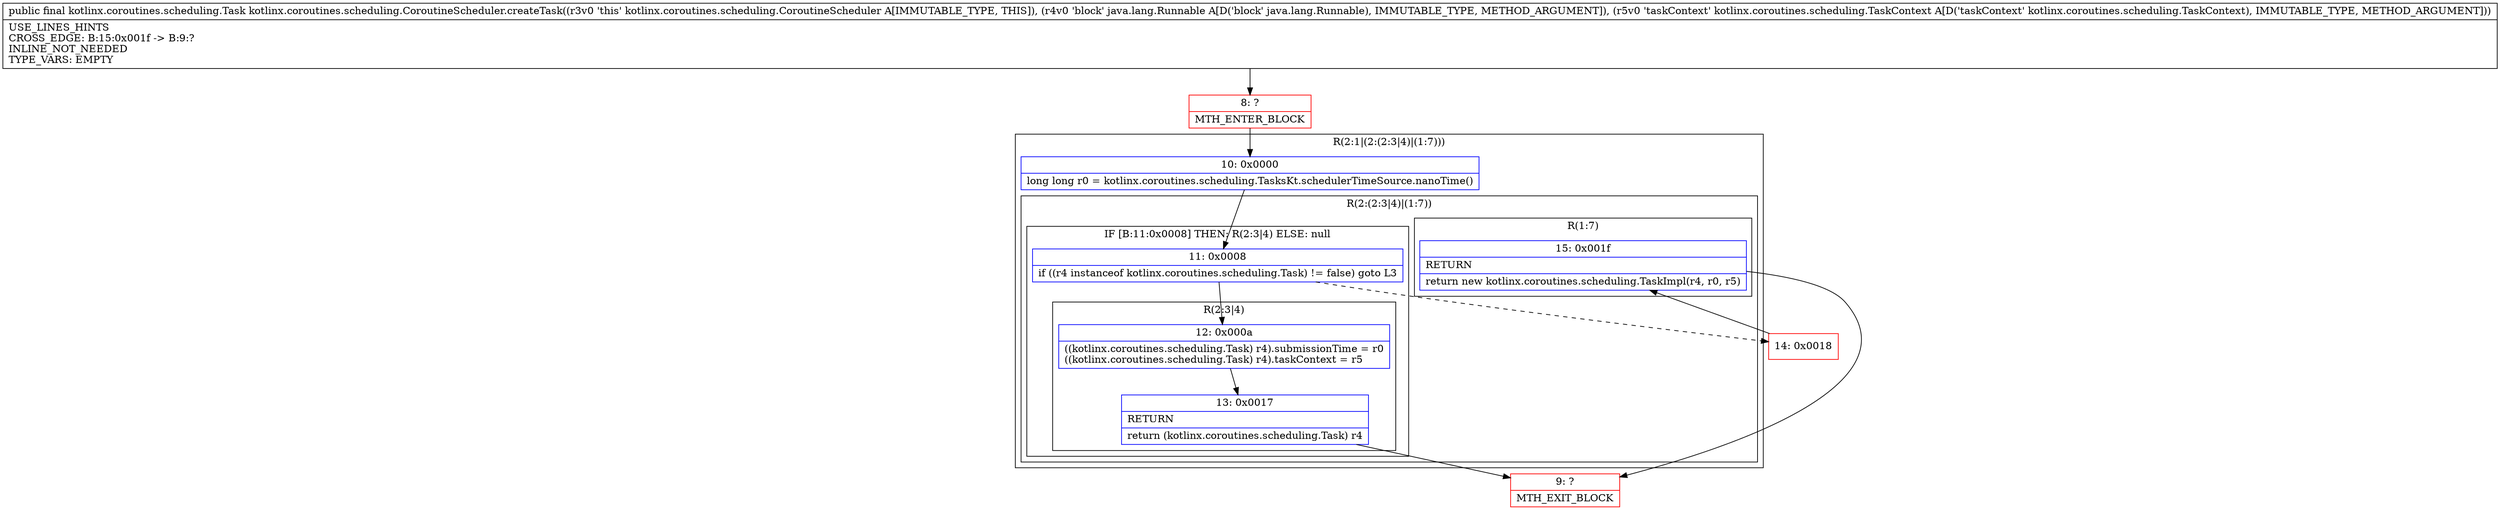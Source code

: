 digraph "CFG forkotlinx.coroutines.scheduling.CoroutineScheduler.createTask(Ljava\/lang\/Runnable;Lkotlinx\/coroutines\/scheduling\/TaskContext;)Lkotlinx\/coroutines\/scheduling\/Task;" {
subgraph cluster_Region_2068374189 {
label = "R(2:1|(2:(2:3|4)|(1:7)))";
node [shape=record,color=blue];
Node_10 [shape=record,label="{10\:\ 0x0000|long long r0 = kotlinx.coroutines.scheduling.TasksKt.schedulerTimeSource.nanoTime()\l}"];
subgraph cluster_Region_654336715 {
label = "R(2:(2:3|4)|(1:7))";
node [shape=record,color=blue];
subgraph cluster_IfRegion_1268968068 {
label = "IF [B:11:0x0008] THEN: R(2:3|4) ELSE: null";
node [shape=record,color=blue];
Node_11 [shape=record,label="{11\:\ 0x0008|if ((r4 instanceof kotlinx.coroutines.scheduling.Task) != false) goto L3\l}"];
subgraph cluster_Region_467048979 {
label = "R(2:3|4)";
node [shape=record,color=blue];
Node_12 [shape=record,label="{12\:\ 0x000a|((kotlinx.coroutines.scheduling.Task) r4).submissionTime = r0\l((kotlinx.coroutines.scheduling.Task) r4).taskContext = r5\l}"];
Node_13 [shape=record,label="{13\:\ 0x0017|RETURN\l|return (kotlinx.coroutines.scheduling.Task) r4\l}"];
}
}
subgraph cluster_Region_1155176710 {
label = "R(1:7)";
node [shape=record,color=blue];
Node_15 [shape=record,label="{15\:\ 0x001f|RETURN\l|return new kotlinx.coroutines.scheduling.TaskImpl(r4, r0, r5)\l}"];
}
}
}
Node_8 [shape=record,color=red,label="{8\:\ ?|MTH_ENTER_BLOCK\l}"];
Node_9 [shape=record,color=red,label="{9\:\ ?|MTH_EXIT_BLOCK\l}"];
Node_14 [shape=record,color=red,label="{14\:\ 0x0018}"];
MethodNode[shape=record,label="{public final kotlinx.coroutines.scheduling.Task kotlinx.coroutines.scheduling.CoroutineScheduler.createTask((r3v0 'this' kotlinx.coroutines.scheduling.CoroutineScheduler A[IMMUTABLE_TYPE, THIS]), (r4v0 'block' java.lang.Runnable A[D('block' java.lang.Runnable), IMMUTABLE_TYPE, METHOD_ARGUMENT]), (r5v0 'taskContext' kotlinx.coroutines.scheduling.TaskContext A[D('taskContext' kotlinx.coroutines.scheduling.TaskContext), IMMUTABLE_TYPE, METHOD_ARGUMENT]))  | USE_LINES_HINTS\lCROSS_EDGE: B:15:0x001f \-\> B:9:?\lINLINE_NOT_NEEDED\lTYPE_VARS: EMPTY\l}"];
MethodNode -> Node_8;Node_10 -> Node_11;
Node_11 -> Node_12;
Node_11 -> Node_14[style=dashed];
Node_12 -> Node_13;
Node_13 -> Node_9;
Node_15 -> Node_9;
Node_8 -> Node_10;
Node_14 -> Node_15;
}

